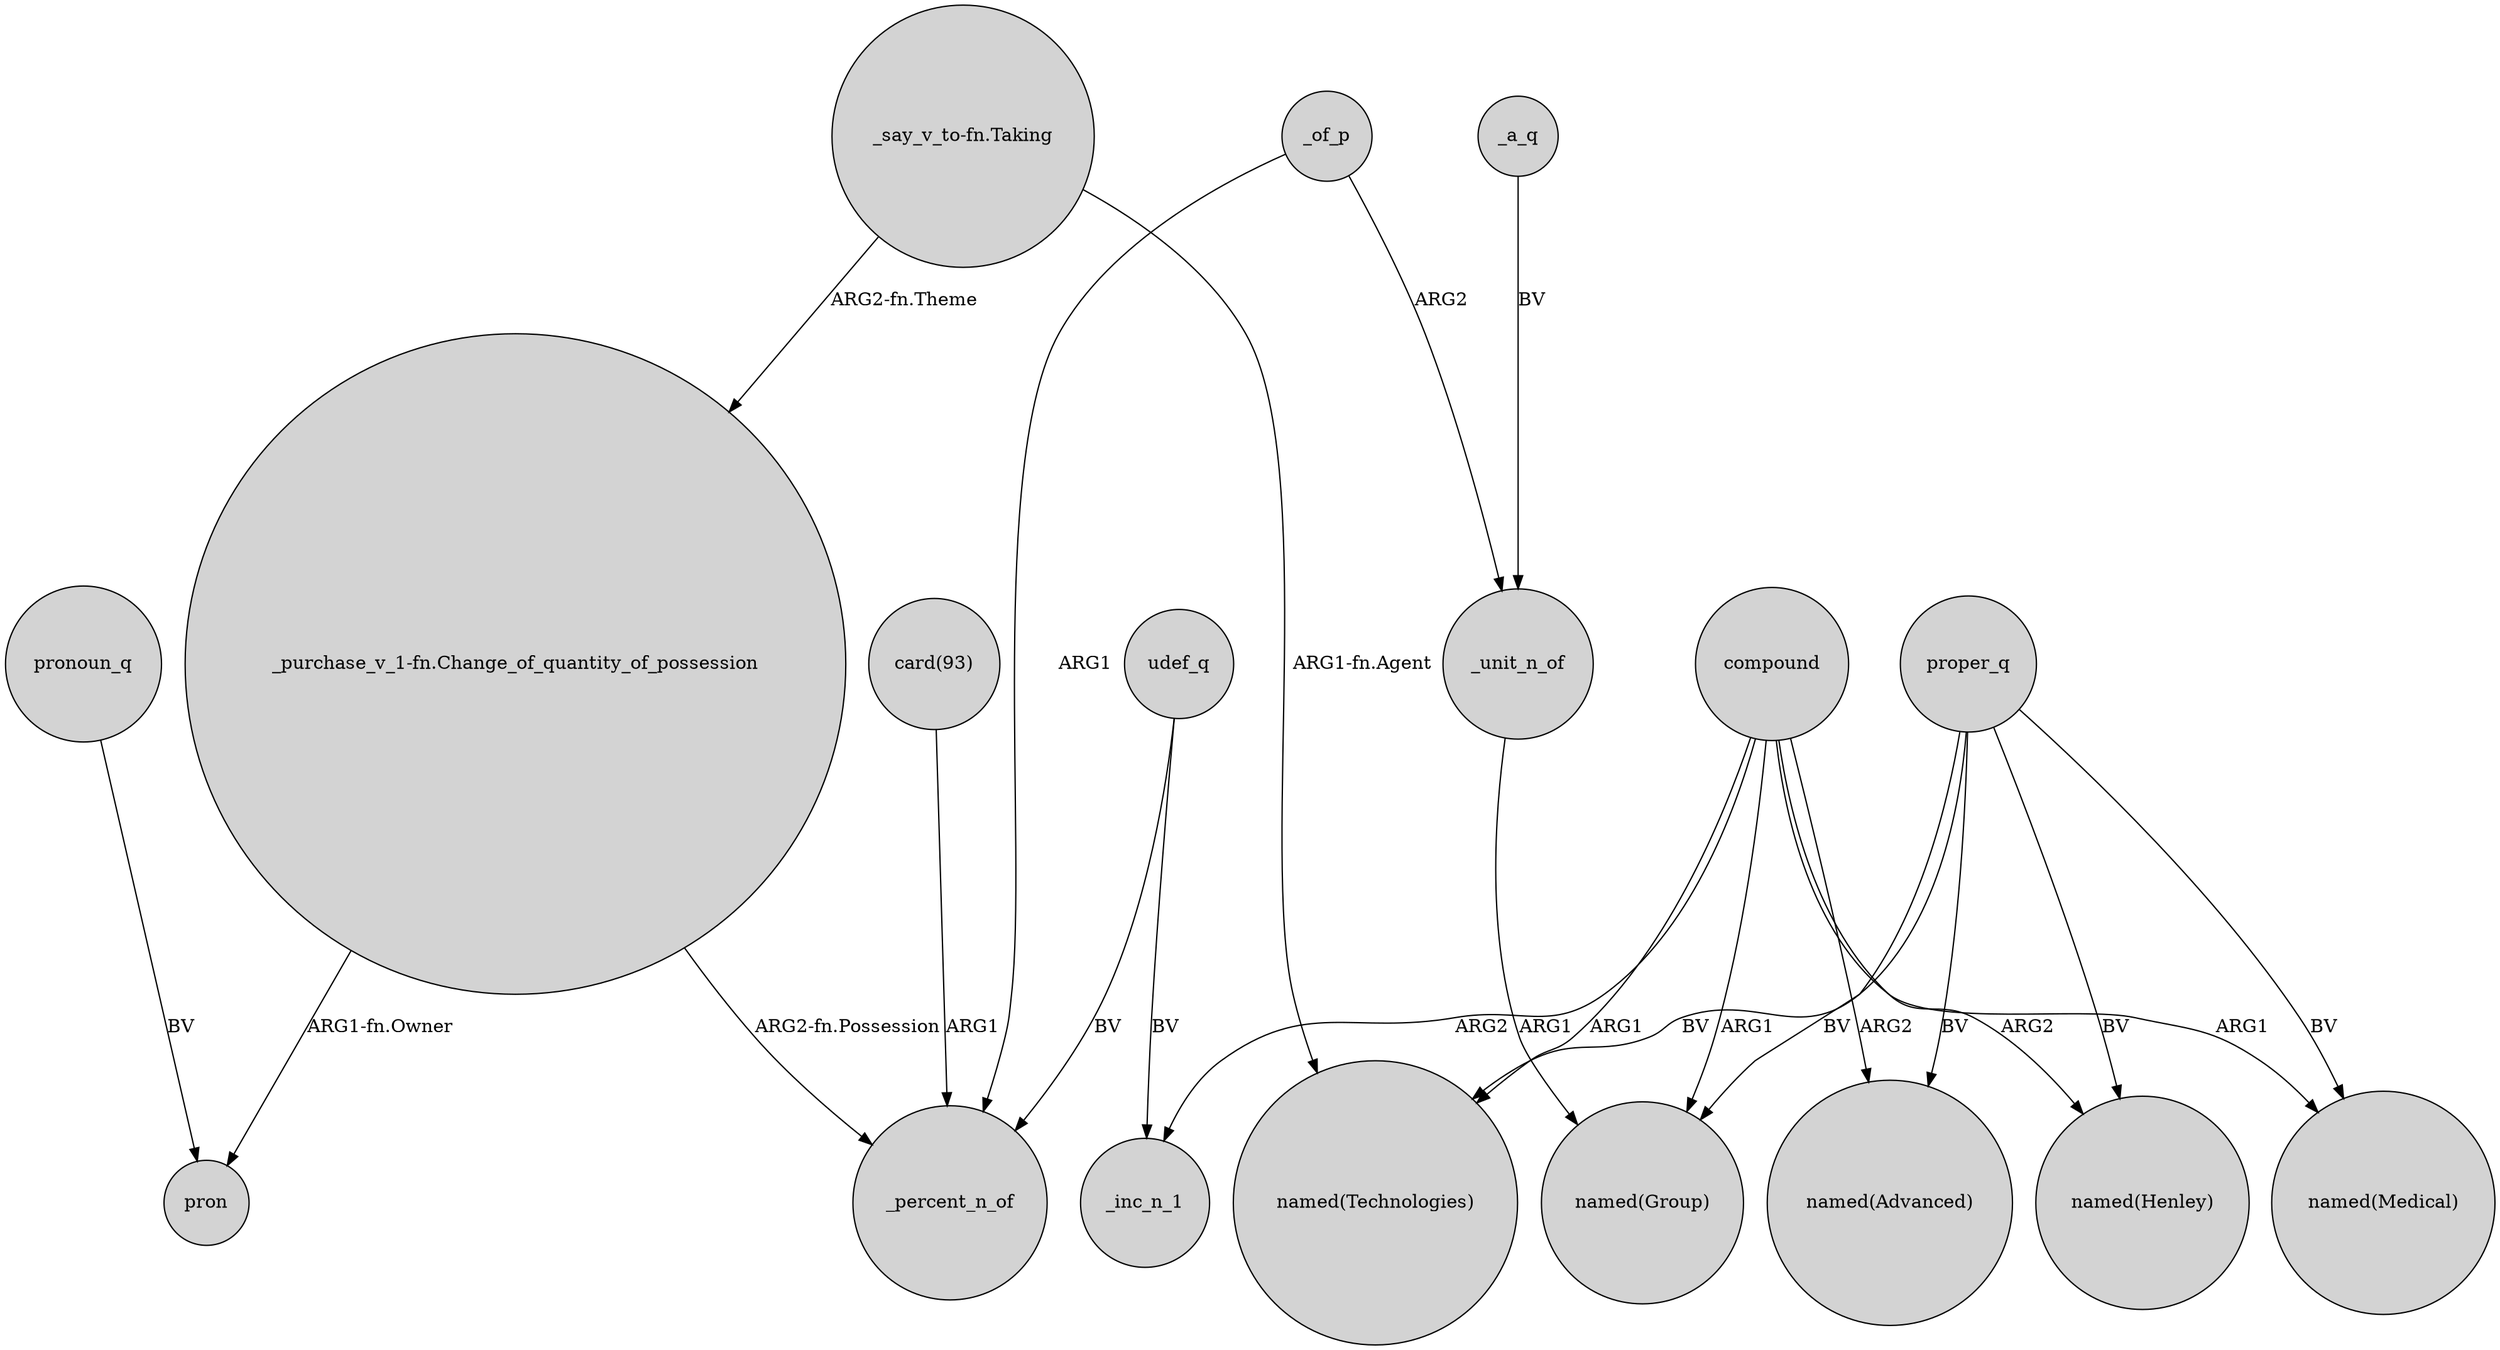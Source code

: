 digraph {
	node [shape=circle style=filled]
	proper_q -> "named(Technologies)" [label=BV]
	_unit_n_of -> "named(Group)" [label=ARG1]
	compound -> "named(Henley)" [label=ARG2]
	compound -> "named(Group)" [label=ARG1]
	proper_q -> "named(Henley)" [label=BV]
	proper_q -> "named(Medical)" [label=BV]
	_of_p -> _percent_n_of [label=ARG1]
	proper_q -> "named(Group)" [label=BV]
	"_say_v_to-fn.Taking" -> "_purchase_v_1-fn.Change_of_quantity_of_possession" [label="ARG2-fn.Theme"]
	pronoun_q -> pron [label=BV]
	udef_q -> _inc_n_1 [label=BV]
	"card(93)" -> _percent_n_of [label=ARG1]
	"_say_v_to-fn.Taking" -> "named(Technologies)" [label="ARG1-fn.Agent"]
	compound -> "named(Medical)" [label=ARG1]
	compound -> _inc_n_1 [label=ARG2]
	proper_q -> "named(Advanced)" [label=BV]
	udef_q -> _percent_n_of [label=BV]
	"_purchase_v_1-fn.Change_of_quantity_of_possession" -> pron [label="ARG1-fn.Owner"]
	compound -> "named(Advanced)" [label=ARG2]
	"_purchase_v_1-fn.Change_of_quantity_of_possession" -> _percent_n_of [label="ARG2-fn.Possession"]
	_of_p -> _unit_n_of [label=ARG2]
	compound -> "named(Technologies)" [label=ARG1]
	_a_q -> _unit_n_of [label=BV]
}
